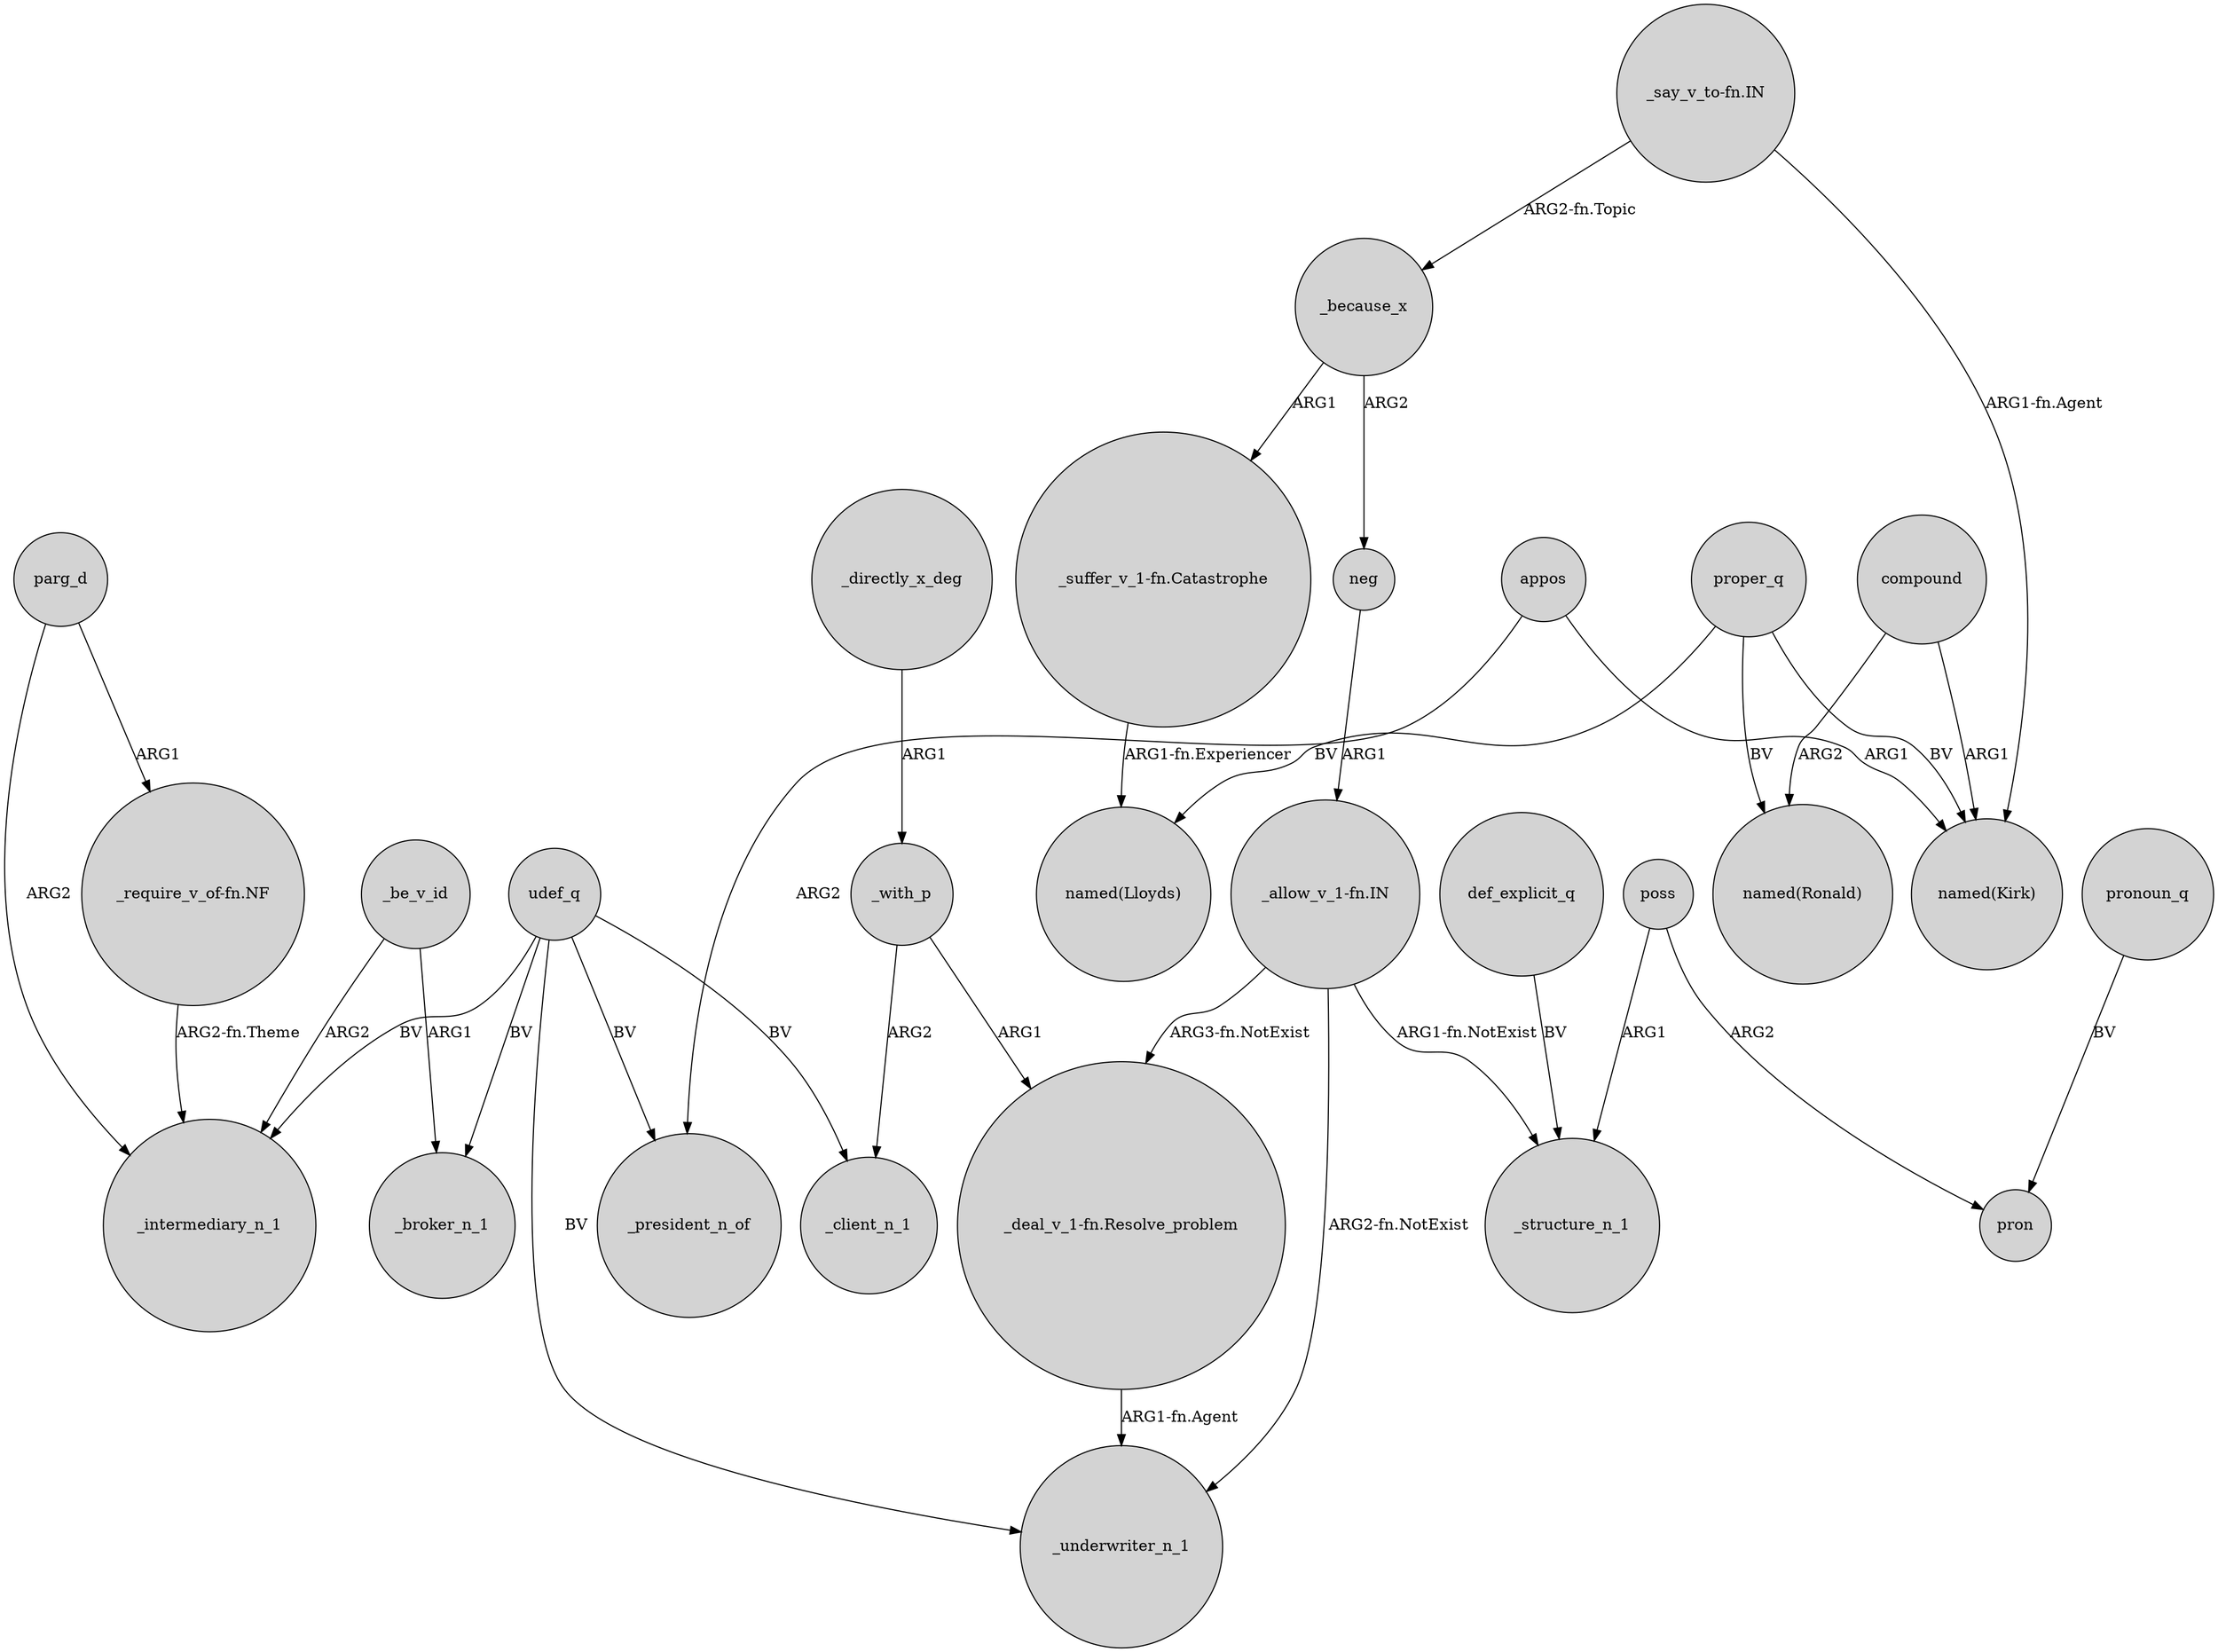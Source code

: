 digraph {
	node [shape=circle style=filled]
	"_require_v_of-fn.NF" -> _intermediary_n_1 [label="ARG2-fn.Theme"]
	poss -> _structure_n_1 [label=ARG1]
	_with_p -> "_deal_v_1-fn.Resolve_problem" [label=ARG1]
	poss -> pron [label=ARG2]
	"_say_v_to-fn.IN" -> "named(Kirk)" [label="ARG1-fn.Agent"]
	_because_x -> "_suffer_v_1-fn.Catastrophe" [label=ARG1]
	proper_q -> "named(Kirk)" [label=BV]
	parg_d -> _intermediary_n_1 [label=ARG2]
	proper_q -> "named(Ronald)" [label=BV]
	"_allow_v_1-fn.IN" -> _underwriter_n_1 [label="ARG2-fn.NotExist"]
	"_allow_v_1-fn.IN" -> "_deal_v_1-fn.Resolve_problem" [label="ARG3-fn.NotExist"]
	compound -> "named(Kirk)" [label=ARG1]
	"_allow_v_1-fn.IN" -> _structure_n_1 [label="ARG1-fn.NotExist"]
	compound -> "named(Ronald)" [label=ARG2]
	"_say_v_to-fn.IN" -> _because_x [label="ARG2-fn.Topic"]
	_because_x -> neg [label=ARG2]
	appos -> _president_n_of [label=ARG2]
	pronoun_q -> pron [label=BV]
	udef_q -> _president_n_of [label=BV]
	"_suffer_v_1-fn.Catastrophe" -> "named(Lloyds)" [label="ARG1-fn.Experiencer"]
	def_explicit_q -> _structure_n_1 [label=BV]
	udef_q -> _underwriter_n_1 [label=BV]
	"_deal_v_1-fn.Resolve_problem" -> _underwriter_n_1 [label="ARG1-fn.Agent"]
	udef_q -> _client_n_1 [label=BV]
	_be_v_id -> _intermediary_n_1 [label=ARG2]
	_be_v_id -> _broker_n_1 [label=ARG1]
	_directly_x_deg -> _with_p [label=ARG1]
	parg_d -> "_require_v_of-fn.NF" [label=ARG1]
	_with_p -> _client_n_1 [label=ARG2]
	neg -> "_allow_v_1-fn.IN" [label=ARG1]
	udef_q -> _intermediary_n_1 [label=BV]
	appos -> "named(Kirk)" [label=ARG1]
	udef_q -> _broker_n_1 [label=BV]
	proper_q -> "named(Lloyds)" [label=BV]
}
